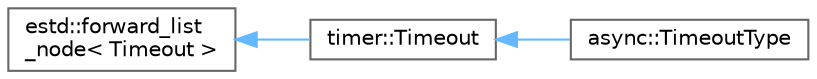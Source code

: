 digraph "Graphical Class Hierarchy"
{
 // LATEX_PDF_SIZE
  bgcolor="transparent";
  edge [fontname=Helvetica,fontsize=10,labelfontname=Helvetica,labelfontsize=10];
  node [fontname=Helvetica,fontsize=10,shape=box,height=0.2,width=0.4];
  rankdir="LR";
  Node0 [id="Node000000",label="estd::forward_list\l_node\< Timeout \>",height=0.2,width=0.4,color="grey40", fillcolor="white", style="filled",URL="$d7/d3f/classestd_1_1forward__list__node.html",tooltip=" "];
  Node0 -> Node1 [id="edge115_Node000000_Node000001",dir="back",color="steelblue1",style="solid",tooltip=" "];
  Node1 [id="Node000001",label="timer::Timeout",height=0.2,width=0.4,color="grey40", fillcolor="white", style="filled",URL="$dd/d16/structtimer_1_1Timeout.html",tooltip=" "];
  Node1 -> Node2 [id="edge116_Node000001_Node000002",dir="back",color="steelblue1",style="solid",tooltip=" "];
  Node2 [id="Node000002",label="async::TimeoutType",height=0.2,width=0.4,color="grey40", fillcolor="white", style="filled",URL="$d8/d32/structasync_1_1TimeoutType.html",tooltip=" "];
}
